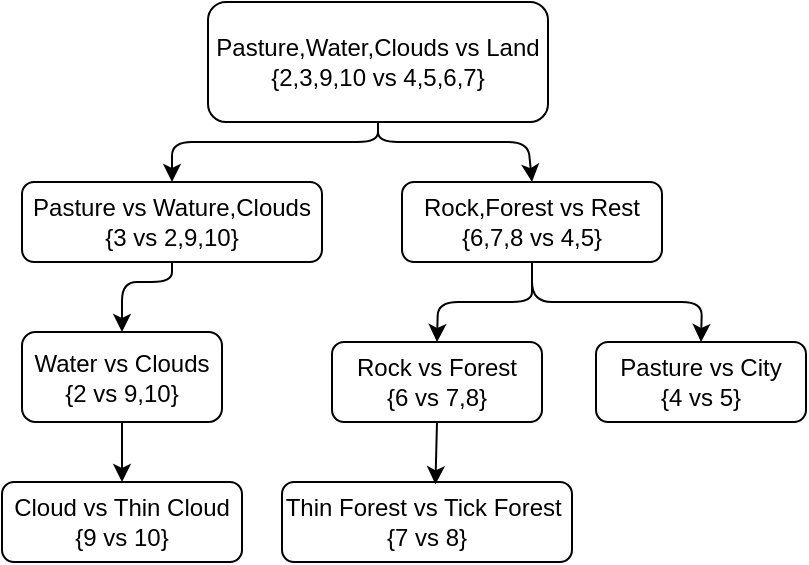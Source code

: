 <mxfile>
    <diagram id="suIlKu07pJVjy9VoOp5b" name="Page-1">
        <mxGraphModel dx="562" dy="805" grid="1" gridSize="10" guides="1" tooltips="1" connect="1" arrows="1" fold="1" page="1" pageScale="1" pageWidth="850" pageHeight="1100" math="0" shadow="0">
            <root>
                <mxCell id="0"/>
                <mxCell id="1" parent="0"/>
                <mxCell id="10" style="edgeStyle=none;html=1;exitX=0.5;exitY=1;exitDx=0;exitDy=0;entryX=0.5;entryY=0;entryDx=0;entryDy=0;" parent="1" source="2" target="3" edge="1">
                    <mxGeometry relative="1" as="geometry">
                        <Array as="points">
                            <mxPoint x="448" y="180"/>
                            <mxPoint x="345" y="180"/>
                        </Array>
                    </mxGeometry>
                </mxCell>
                <mxCell id="12" style="edgeStyle=none;html=1;exitX=0.5;exitY=1;exitDx=0;exitDy=0;entryX=0.5;entryY=0;entryDx=0;entryDy=0;" parent="1" source="2" target="6" edge="1">
                    <mxGeometry relative="1" as="geometry">
                        <Array as="points">
                            <mxPoint x="448" y="180"/>
                            <mxPoint x="523" y="180"/>
                        </Array>
                        <mxPoint x="480.755" y="198.26" as="targetPoint"/>
                    </mxGeometry>
                </mxCell>
                <mxCell id="2" value="Pasture,Water,Clouds vs Land&lt;br&gt;{2,3,9,10 vs 4,5,6,7}" style="rounded=1;whiteSpace=wrap;html=1;" parent="1" vertex="1">
                    <mxGeometry x="363" y="110" width="170" height="60" as="geometry"/>
                </mxCell>
                <mxCell id="24" style="edgeStyle=none;html=1;exitX=0.5;exitY=1;exitDx=0;exitDy=0;entryX=0.5;entryY=0;entryDx=0;entryDy=0;" edge="1" parent="1" source="3" target="19">
                    <mxGeometry relative="1" as="geometry">
                        <Array as="points">
                            <mxPoint x="345" y="250"/>
                            <mxPoint x="320" y="250"/>
                        </Array>
                    </mxGeometry>
                </mxCell>
                <mxCell id="3" value="Pasture vs Wature,Clouds&lt;br&gt;{3 vs 2,9,10}" style="rounded=1;whiteSpace=wrap;html=1;" parent="1" vertex="1">
                    <mxGeometry x="270" y="200" width="150" height="40" as="geometry"/>
                </mxCell>
                <mxCell id="4" value="Cloud vs Thin Cloud&lt;br&gt;{9 vs 10}" style="rounded=1;whiteSpace=wrap;html=1;" parent="1" vertex="1">
                    <mxGeometry x="260" y="350" width="120" height="40" as="geometry"/>
                </mxCell>
                <mxCell id="21" style="edgeStyle=none;html=1;entryX=0.5;entryY=0;entryDx=0;entryDy=0;" edge="1" parent="1" target="18">
                    <mxGeometry relative="1" as="geometry">
                        <mxPoint x="525" y="250" as="sourcePoint"/>
                        <Array as="points">
                            <mxPoint x="525" y="260"/>
                            <mxPoint x="478" y="260"/>
                        </Array>
                    </mxGeometry>
                </mxCell>
                <mxCell id="22" style="edgeStyle=none;html=1;exitX=0.5;exitY=1;exitDx=0;exitDy=0;entryX=0.5;entryY=0;entryDx=0;entryDy=0;" edge="1" parent="1" source="6" target="20">
                    <mxGeometry relative="1" as="geometry">
                        <Array as="points">
                            <mxPoint x="525" y="260"/>
                            <mxPoint x="610" y="260"/>
                        </Array>
                    </mxGeometry>
                </mxCell>
                <mxCell id="6" value="Rock,Forest vs Rest&lt;br&gt;{6,7,8 vs 4,5}" style="rounded=1;whiteSpace=wrap;html=1;" parent="1" vertex="1">
                    <mxGeometry x="460" y="200" width="130" height="40" as="geometry"/>
                </mxCell>
                <mxCell id="9" value="Thin Forest vs Tick Forest&amp;nbsp;&lt;br&gt;{7 vs 8}" style="rounded=1;whiteSpace=wrap;html=1;" parent="1" vertex="1">
                    <mxGeometry x="400" y="350" width="145" height="40" as="geometry"/>
                </mxCell>
                <mxCell id="23" style="edgeStyle=none;html=1;exitX=0.5;exitY=1;exitDx=0;exitDy=0;entryX=0.529;entryY=0.028;entryDx=0;entryDy=0;entryPerimeter=0;" edge="1" parent="1" source="18" target="9">
                    <mxGeometry relative="1" as="geometry"/>
                </mxCell>
                <mxCell id="18" value="Rock vs Forest&lt;br&gt;{6 vs 7,8}" style="rounded=1;whiteSpace=wrap;html=1;" vertex="1" parent="1">
                    <mxGeometry x="425" y="280" width="105" height="40" as="geometry"/>
                </mxCell>
                <mxCell id="25" style="edgeStyle=none;html=1;exitX=0.5;exitY=1;exitDx=0;exitDy=0;entryX=0.5;entryY=0;entryDx=0;entryDy=0;" edge="1" parent="1" source="19" target="4">
                    <mxGeometry relative="1" as="geometry"/>
                </mxCell>
                <mxCell id="19" value="Water vs Clouds&lt;br&gt;{2 vs 9,10}" style="rounded=1;whiteSpace=wrap;html=1;" vertex="1" parent="1">
                    <mxGeometry x="270" y="275" width="100" height="45" as="geometry"/>
                </mxCell>
                <mxCell id="20" value="Pasture vs City&lt;br&gt;{4 vs 5}" style="rounded=1;whiteSpace=wrap;html=1;" vertex="1" parent="1">
                    <mxGeometry x="557" y="280" width="105" height="40" as="geometry"/>
                </mxCell>
            </root>
        </mxGraphModel>
    </diagram>
</mxfile>
